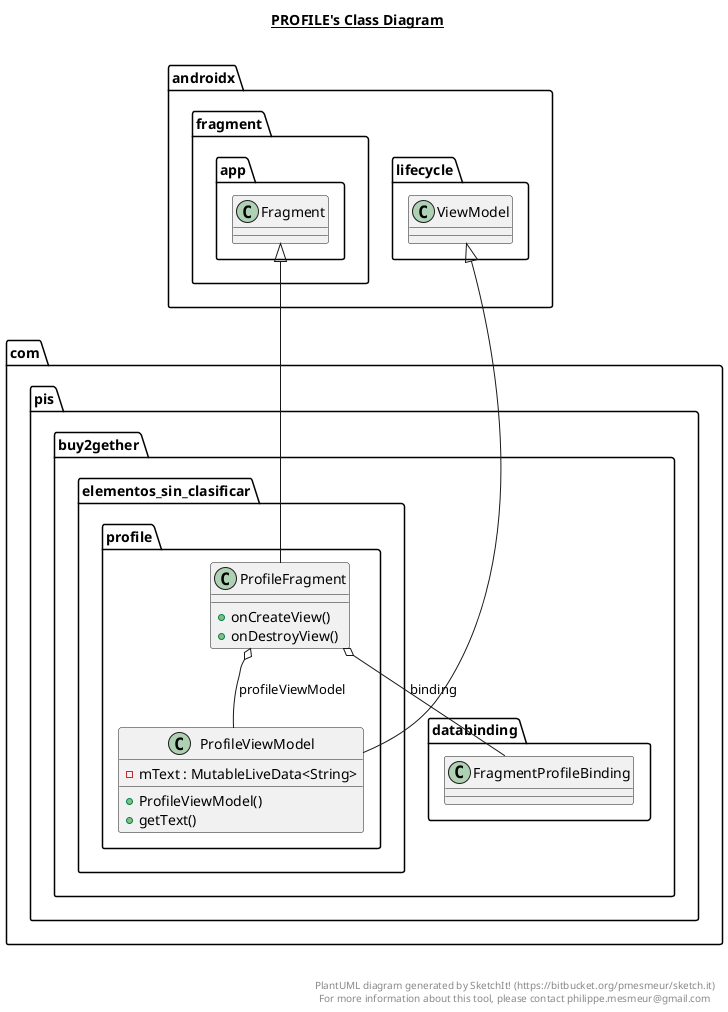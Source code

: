 @startuml

title __PROFILE's Class Diagram__\n

  namespace com.pis.buy2gether {
    namespace elementos_sin_clasificar.profile {
      class com.pis.buy2gether.elementos_sin_clasificar.profile.ProfileFragment {
          + onCreateView()
          + onDestroyView()
      }
    }
  }
  

  namespace com.pis.buy2gether {
    namespace elementos_sin_clasificar.profile {
      class com.pis.buy2gether.elementos_sin_clasificar.profile.ProfileViewModel {
          - mText : MutableLiveData<String>
          + ProfileViewModel()
          + getText()
      }
    }
  }
  

  com.pis.buy2gether.elementos_sin_clasificar.profile.ProfileFragment -up-|> androidx.fragment.app.Fragment
  com.pis.buy2gether.elementos_sin_clasificar.profile.ProfileFragment o-- com.pis.buy2gether.databinding.FragmentProfileBinding : binding
  com.pis.buy2gether.elementos_sin_clasificar.profile.ProfileFragment o-- com.pis.buy2gether.elementos_sin_clasificar.profile.ProfileViewModel : profileViewModel
  com.pis.buy2gether.elementos_sin_clasificar.profile.ProfileViewModel -up-|> androidx.lifecycle.ViewModel


right footer


PlantUML diagram generated by SketchIt! (https://bitbucket.org/pmesmeur/sketch.it)
For more information about this tool, please contact philippe.mesmeur@gmail.com
endfooter

@enduml
